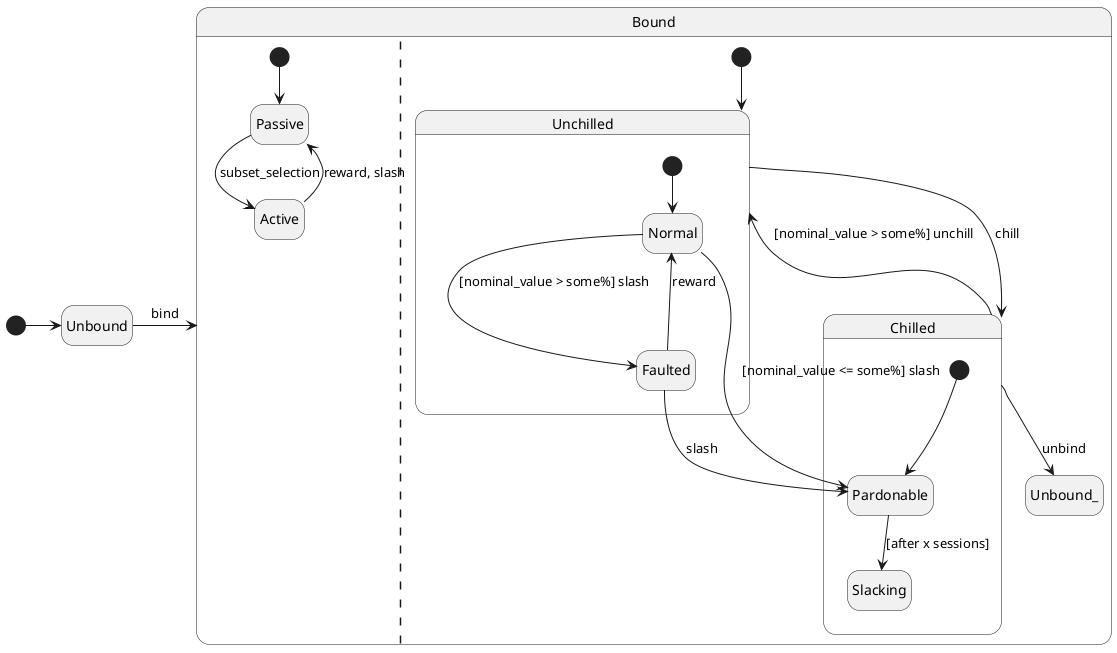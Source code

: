!theme blueprint
@startuml
hide empty description

[*] -right-> Unbound
Unbound -> Bound: bind

state Bound {
  [*] -down-> Passive
  Passive --> Active: subset_selection
  Active --> Passive: reward, slash

  ||

  [*] -down-> Unchilled

  state Unchilled {
    [*] -down-> Normal
    Normal -down-> Faulted: [nominal_value > some%] slash
    Faulted -up-> Normal: reward
  }

  state Chilled {
    [*] -down-> Pardonable
    Pardonable -down-> Slacking: [after x sessions]
    Normal -down-> Pardonable: [nominal_value <= some%] slash
    Faulted -down-> Pardonable: slash
  }

  Chilled -left-> Unchilled: [nominal_value > some%] unchill
  Unchilled -right-> Chilled: chill

  Chilled --> Unbound_: unbind
}

@enduml